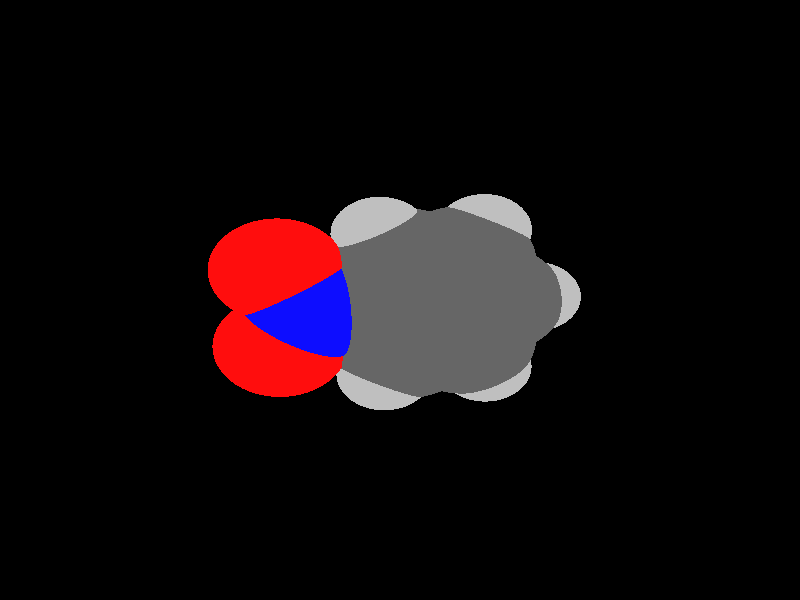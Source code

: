 global_settings {
	ambient_light rgb <0.200000002980232, 0.200000002980232, 0.200000002980232>
	max_trace_level 15
}

background { color rgb <0,0,0> }

camera {
	perspective
	location <1.97070307574601, 11.0805132709293, 22.8683391007644>
	angle 40
	up <-0.0463387268063782, 0.899756737725053, -0.433924573303164>
	right <0.9953210585467, 0.00471778103804185, -0.0965076834016573> * 1
	direction <-0.0847862772590074, -0.436366308805396, -0.895765444593679> }

light_source {
	<27.9278212740565, 35.2129688414254, 16.9425856812715>
	color rgb <1, 1, 1>
	fade_distance 65.8204640570857
	fade_power 0
	spotlight
	area_light <20, 0, 0>, <0, 0, 20>, 20, 20
	circular
	orient
	point_at <-27.9278212740565, -35.2129688414254, -16.9425856812715>
}

light_source {
	<-28.6676787605293, 13.4231728995907, -22.1954427748434>
	color rgb <0.300000011920929, 0.300000011920929, 0.300000011920929> shadowless
	fade_distance 65.8204640570857
	fade_power 0
	parallel
	point_at <28.6676787605293, -13.4231728995907, 22.1954427748434>
}

#default {
	finish {ambient 0.5 diffuse 1 specular 0.2 roughness .01 metallic 1}
}

union {
cylinder {
	<-0.809797730759496, 0.0257120932520354, 0.776724612032587>, 	<-0.444331108435216, -0.572764255428598, 0.801141449733486>, 0.075
	pigment { rgbt <0.400000005960464, 0.400000005960464, 0.400000005960464, 0> }
}
cylinder {
	<-0.63377606962154, 0.129352892880805, 0.682385015560353>, 	<-0.26830944729726, -0.469123455799829, 0.706801853261253>, 0.075
	pigment { rgbt <0.400000005960464, 0.400000005960464, 0.400000005960464, 0> }
}
cylinder {
	<-0.444331108435216, -0.572764255428598, 0.801141449733487>, 	<-0.078864486110936, -1.17124060410923, 0.825558287434386>, 0.075
	pigment { rgbt <0.400000005960464, 0.400000005960464, 0.400000005960464, 0> }
}
cylinder {
	<-0.26830944729726, -0.469123455799829, 0.706801853261253>, 	<0.0971571750270202, -1.06759980448046, 0.731218690962153>, 0.075
	pigment { rgbt <0.400000005960464, 0.400000005960464, 0.400000005960464, 0> }
}
cylinder {
	<-0.721786900190518, 0.07753249306642, 0.72955481379647>, 	<-0.414957637297048, 0.640231487389668, 0.444757287169645>, 0.075
	pigment { rgbt <0.400000005960464, 0.400000005960464, 0.400000005960464, 0> }
}
cylinder {
	<-0.414957637297048, 0.640231487389668, 0.444757287169645>, 	<-0.108128374403578, 1.20293048171292, 0.159959760542821>, 0.075
	pigment { rgbt <0.400000005960464, 0.400000005960464, 0.400000005960464, 0> }
}
cylinder {
	<-0.721786900190518, 0.07753249306642, 0.72955481379647>, 	<-1.39179973788137, 0.113726214574552, 0.998434066774177>, 0.075
	pigment { rgbt <0.400000005960464, 0.400000005960464, 0.400000005960464, 0> }
}
cylinder {
	<-1.39179973788137, 0.113726214574552, 0.998434066774177>, 	<-2.03678642332478, 0.148568037232528, 1.25727020901928>, 0.075
	pigment { rgbt <0.0500000007450581, 0.0500000007450581, 1, 0> }
}
cylinder {
	<0.00914634445804211, -1.11942020429485, 0.77838848919827>, 	<0.658115210331165, -1.15619450659201, 0.521333629953733>, 0.075
	pigment { rgbt <0.400000005960464, 0.400000005960464, 0.400000005960464, 0> }
}
cylinder {
	<0.658115210331165, -1.15619450659201, 0.521333629953733>, 	<1.30708407620429, -1.19296880888917, 0.264278770709196>, 0.075
	pigment { rgbt <0.400000005960464, 0.400000005960464, 0.400000005960464, 0> }
}
cylinder {
	<1.40127056181653, -1.25160078220176, 0.245638823459088>, 	<1.69561794635895, -0.688331624160257, -0.0388060020409611>, 0.075
	pigment { rgbt <0.400000005960464, 0.400000005960464, 0.400000005960464, 0> }
}
cylinder {
	<1.21289759059205, -1.13433683557658, 0.282918717959304>, 	<1.50724497513446, -0.571067677535083, -0.00152610754074559>, 0.075
	pigment { rgbt <0.400000005960464, 0.400000005960464, 0.400000005960464, 0> }
}
cylinder {
	<1.69561794635895, -0.688331624160257, -0.0388060020409611>, 	<1.98996533090136, -0.125062466118757, -0.32325082754101>, 0.075
	pigment { rgbt <0.400000005960464, 0.400000005960464, 0.400000005960464, 0> }
}
cylinder {
	<1.50724497513446, -0.571067677535083, -0.00152610754074559>, 	<1.80159235967688, -0.00779851949358239, -0.285970933040795>, 0.075
	pigment { rgbt <0.400000005960464, 0.400000005960464, 0.400000005960464, 0> }
}
cylinder {
	<1.89577884528912, -0.0664304928061695, -0.304610880290903>, 	<1.54255533672457, 0.533095464848284, -0.330299073312582>, 0.075
	pigment { rgbt <0.400000005960464, 0.400000005960464, 0.400000005960464, 0> }
}
cylinder {
	<1.54255533672457, 0.533095464848284, -0.330299073312582>, 	<1.18933182816001, 1.13262142250274, -0.355987266334261>, 0.075
	pigment { rgbt <0.400000005960464, 0.400000005960464, 0.400000005960464, 0> }
}
cylinder {
	<1.18395187271656, 1.24135854180005, -0.384334135056389>, 	<0.535221771434769, 1.27651307140513, -0.126360621617848>, 0.075
	pigment { rgbt <0.400000005960464, 0.400000005960464, 0.400000005960464, 0> }
}
cylinder {
	<1.19471178360346, 1.02388430320543, -0.327640397612132>, 	<0.545981682321664, 1.05903883281052, -0.0696668841735917>, 0.075
	pigment { rgbt <0.400000005960464, 0.400000005960464, 0.400000005960464, 0> }
}
cylinder {
	<0.535221771434769, 1.27651307140513, -0.126360621617848>, 	<-0.113508329847026, 1.31166760101022, 0.131612891820692>, 0.075
	pigment { rgbt <0.400000005960464, 0.400000005960464, 0.400000005960464, 0> }
}
cylinder {
	<0.545981682321664, 1.05903883281052, -0.0696668841735917>, 	<-0.102748418960131, 1.09419336241561, 0.188306629264949>, 0.075
	pigment { rgbt <0.400000005960464, 0.400000005960464, 0.400000005960464, 0> }
}
cylinder {
	<-2.03678642332478, 0.148568037232528, 1.25727020901928>, 	<-2.40077837889402, -0.443994030155072, 1.37856578500761>, 0.075
	pigment { rgbt <0.0500000007450581, 0.0500000007450581, 1, 0> }
}
cylinder {
	<-2.40077837889402, -0.443994030155072, 1.37856578500761>, 	<-2.75084851761679, -1.0138920236638, 1.49522209694805>, 0.075
	pigment { rgbt <1, 0.0500000007450581, 0.0500000007450581, 0> }
}
cylinder {
	<-2.03678642332478, 0.148568037232528, 1.25727020901928>, 	<-2.43093631141379, 0.723593365097289, 1.14952051908533>, 0.075
	pigment { rgbt <0.0500000007450581, 0.0500000007450581, 1, 0> }
}
cylinder {
	<-2.43093631141379, 0.723593365097289, 1.14952051908533>, 	<-2.81000009823655, 1.27660957767628, 1.04589495244274>, 0.075
	pigment { rgbt <1, 0.0500000007450581, 0.0500000007450581, 0> }
}
cylinder {
	<0.00914634445804211, -1.11942020429485, 0.77838848919827>, 	<-0.258625595509049, -1.66150353165274, 1.05550101121023>, 0.075
	pigment { rgbt <0.400000005960464, 0.400000005960464, 0.400000005960464, 0> }
}
cylinder {
	<-0.258625595509049, -1.66150353165274, 1.05550101121023>, 	<-0.428563593601299, -2.00552970355749, 1.2313668888776>, 0.075
	pigment { rgbt <0.75, 0.75, 0.75, 0> }
}
cylinder {
	<1.30708407620429, -1.19296880888917, 0.264278770709196>, 	<1.64351732253304, -1.76565992242478, 0.294424936613621>, 0.075
	pigment { rgbt <0.400000005960464, 0.400000005960464, 0.400000005960464, 0> }
}
cylinder {
	<1.64351732253304, -1.76565992242478, 0.294424936613621>, 	<1.85699192832852, -2.12904555995813, 0.31355336982561>, 0.075
	pigment { rgbt <0.75, 0.75, 0.75, 0> }
}
cylinder {
	<1.89577884528912, -0.0664304928061695, -0.304610880290903>, 	<2.51328107710353, -0.100206253366743, -0.54882964599806>, 0.075
	pigment { rgbt <0.400000005960464, 0.400000005960464, 0.400000005960464, 0> }
}
cylinder {
	<2.51328107710353, -0.100206253366743, -0.54882964599806>, 	<2.90510585387533, -0.121638046095747, -0.703794208758458>, 0.075
	pigment { rgbt <0.75, 0.75, 0.75, 0> }
}
cylinder {
	<1.18933182816001, 1.13262142250274, -0.355987266334261>, 	<1.46822631476997, 1.67280729130869, -0.625218943584264>, 0.075
	pigment { rgbt <0.400000005960464, 0.400000005960464, 0.400000005960464, 0> }
}
cylinder {
	<1.46822631476997, 1.67280729130869, -0.625218943584264>, 	<1.64519095570997, 2.01556701910423, -0.796052321014395>, 0.075
	pigment { rgbt <0.75, 0.75, 0.75, 0> }
}
cylinder {
	<-0.108128374403578, 1.20293048171292, 0.159959760542821>, 	<-0.435924374102413, 1.78080823932986, 0.129989824757664>, 0.075
	pigment { rgbt <0.400000005960464, 0.400000005960464, 0.400000005960464, 0> }
}
cylinder {
	<-0.435924374102413, 1.78080823932986, 0.129989824757664>, 	<-0.643948232427665, 2.14753742727074, 0.110970490532975>, 0.075
	pigment { rgbt <0.75, 0.75, 0.75, 0> }
}
sphere {
	<-0.721786900190518, 0.07753249306642, 0.72955481379647>, 0.4104
	pigment { rgbt <0.400000005960464, 0.400000005960464, 0.400000005960464,0> }
}
sphere {
	<0.00914634445804211, -1.11942020429485, 0.77838848919827>, 0.4104
	pigment { rgbt <0.400000005960464, 0.400000005960464, 0.400000005960464,0> }
}
sphere {
	<1.30708407620429, -1.19296880888917, 0.264278770709196>, 0.4104
	pigment { rgbt <0.400000005960464, 0.400000005960464, 0.400000005960464,0> }
}
sphere {
	<1.89577884528912, -0.0664304928061695, -0.304610880290903>, 0.4104
	pigment { rgbt <0.400000005960464, 0.400000005960464, 0.400000005960464,0> }
}
sphere {
	<1.18933182816001, 1.13262142250274, -0.355987266334261>, 0.4104
	pigment { rgbt <0.400000005960464, 0.400000005960464, 0.400000005960464,0> }
}
sphere {
	<-0.108128374403578, 1.20293048171292, 0.159959760542821>, 0.4104
	pigment { rgbt <0.400000005960464, 0.400000005960464, 0.400000005960464,0> }
}
sphere {
	<-2.03678642332478, 0.148568037232528, 1.25727020901928>, 0.3834
	pigment { rgbt <0.0500000007450581, 0.0500000007450581, 1,0> }
}
sphere {
	<-2.75084851761679, -1.0138920236638, 1.49522209694805>, 0.3564
	pigment { rgbt <1, 0.0500000007450581, 0.0500000007450581,0> }
}
sphere {
	<-2.81000009823655, 1.27660957767628, 1.04589495244274>, 0.3564
	pigment { rgbt <1, 0.0500000007450581, 0.0500000007450581,0> }
}
sphere {
	<-0.428563593601299, -2.00552970355749, 1.2313668888776>, 0.1674
	pigment { rgbt <0.75, 0.75, 0.75,0> }
}
sphere {
	<1.85699192832852, -2.12904555995813, 0.31355336982561>, 0.1674
	pigment { rgbt <0.75, 0.75, 0.75,0> }
}
sphere {
	<2.90510585387533, -0.121638046095747, -0.703794208758458>, 0.1674
	pigment { rgbt <0.75, 0.75, 0.75,0> }
}
sphere {
	<1.64519095570997, 2.01556701910423, -0.796052321014395>, 0.1674
	pigment { rgbt <0.75, 0.75, 0.75,0> }
}
sphere {
	<-0.643948232427665, 2.14753742727074, 0.110970490532975>, 0.1674
	pigment { rgbt <0.75, 0.75, 0.75,0> }
}
}
merge {
}
union {
}
merge {
sphere {
	<-0.721786900190518, 0.07753249306642, 0.72955481379647>, 1.69983
	pigment { rgbt <0, 0, 0,0> }
}
sphere {
	<0.00914634445804211, -1.11942020429485, 0.77838848919827>, 1.69983
	pigment { rgbt <0, 0, 0,0> }
}
sphere {
	<1.30708407620429, -1.19296880888917, 0.264278770709196>, 1.69983
	pigment { rgbt <0, 0, 0,0> }
}
sphere {
	<1.89577884528912, -0.0664304928061695, -0.304610880290903>, 1.69983
	pigment { rgbt <0, 0, 0,0> }
}
sphere {
	<1.18933182816001, 1.13262142250274, -0.355987266334261>, 1.69983
	pigment { rgbt <0, 0, 0,0> }
}
sphere {
	<-0.108128374403578, 1.20293048171292, 0.159959760542821>, 1.69983
	pigment { rgbt <0, 0, 0,0> }
}
sphere {
	<-2.03678642332478, 0.148568037232528, 1.25727020901928>, 1.549845
	pigment { rgbt <0, 0, 0,0> }
}
sphere {
	<-2.75084851761679, -1.0138920236638, 1.49522209694805>, 1.519848
	pigment { rgbt <0, 0, 0,0> }
}
sphere {
	<-2.81000009823655, 1.27660957767628, 1.04589495244274>, 1.519848
	pigment { rgbt <0, 0, 0,0> }
}
sphere {
	<-0.428563593601299, -2.00552970355749, 1.2313668888776>, 1.09989
	pigment { rgbt <0, 0, 0,0> }
}
sphere {
	<1.85699192832852, -2.12904555995813, 0.31355336982561>, 1.09989
	pigment { rgbt <0, 0, 0,0> }
}
sphere {
	<2.90510585387533, -0.121638046095747, -0.703794208758458>, 1.09989
	pigment { rgbt <0, 0, 0,0> }
}
sphere {
	<1.64519095570997, 2.01556701910423, -0.796052321014395>, 1.09989
	pigment { rgbt <0, 0, 0,0> }
}
sphere {
	<-0.643948232427665, 2.14753742727074, 0.110970490532975>, 1.09989
	pigment { rgbt <0, 0, 0,0> }
}
sphere {
	<-0.721786900190518, 0.07753249306642, 0.72955481379647>, 1.7
	pigment { rgbt <0.400000005960464, 0.400000005960464, 0.400000005960464,0.350000023841858> }
}
sphere {
	<0.00914634445804211, -1.11942020429485, 0.77838848919827>, 1.7
	pigment { rgbt <0.400000005960464, 0.400000005960464, 0.400000005960464,0.350000023841858> }
}
sphere {
	<1.30708407620429, -1.19296880888917, 0.264278770709196>, 1.7
	pigment { rgbt <0.400000005960464, 0.400000005960464, 0.400000005960464,0.350000023841858> }
}
sphere {
	<1.89577884528912, -0.0664304928061695, -0.304610880290903>, 1.7
	pigment { rgbt <0.400000005960464, 0.400000005960464, 0.400000005960464,0.350000023841858> }
}
sphere {
	<1.18933182816001, 1.13262142250274, -0.355987266334261>, 1.7
	pigment { rgbt <0.400000005960464, 0.400000005960464, 0.400000005960464,0.350000023841858> }
}
sphere {
	<-0.108128374403578, 1.20293048171292, 0.159959760542821>, 1.7
	pigment { rgbt <0.400000005960464, 0.400000005960464, 0.400000005960464,0.350000023841858> }
}
sphere {
	<-2.03678642332478, 0.148568037232528, 1.25727020901928>, 1.55
	pigment { rgbt <0.0500000007450581, 0.0500000007450581, 1,0.350000023841858> }
}
sphere {
	<-2.75084851761679, -1.0138920236638, 1.49522209694805>, 1.52
	pigment { rgbt <1, 0.0500000007450581, 0.0500000007450581,0.350000023841858> }
}
sphere {
	<-2.81000009823655, 1.27660957767628, 1.04589495244274>, 1.52
	pigment { rgbt <1, 0.0500000007450581, 0.0500000007450581,0.350000023841858> }
}
sphere {
	<-0.428563593601299, -2.00552970355749, 1.2313668888776>, 1.1
	pigment { rgbt <0.75, 0.75, 0.75,0.350000023841858> }
}
sphere {
	<1.85699192832852, -2.12904555995813, 0.31355336982561>, 1.1
	pigment { rgbt <0.75, 0.75, 0.75,0.350000023841858> }
}
sphere {
	<2.90510585387533, -0.121638046095747, -0.703794208758458>, 1.1
	pigment { rgbt <0.75, 0.75, 0.75,0.350000023841858> }
}
sphere {
	<1.64519095570997, 2.01556701910423, -0.796052321014395>, 1.1
	pigment { rgbt <0.75, 0.75, 0.75,0.350000023841858> }
}
sphere {
	<-0.643948232427665, 2.14753742727074, 0.110970490532975>, 1.1
	pigment { rgbt <0.75, 0.75, 0.75,0.350000023841858> }
}
}
